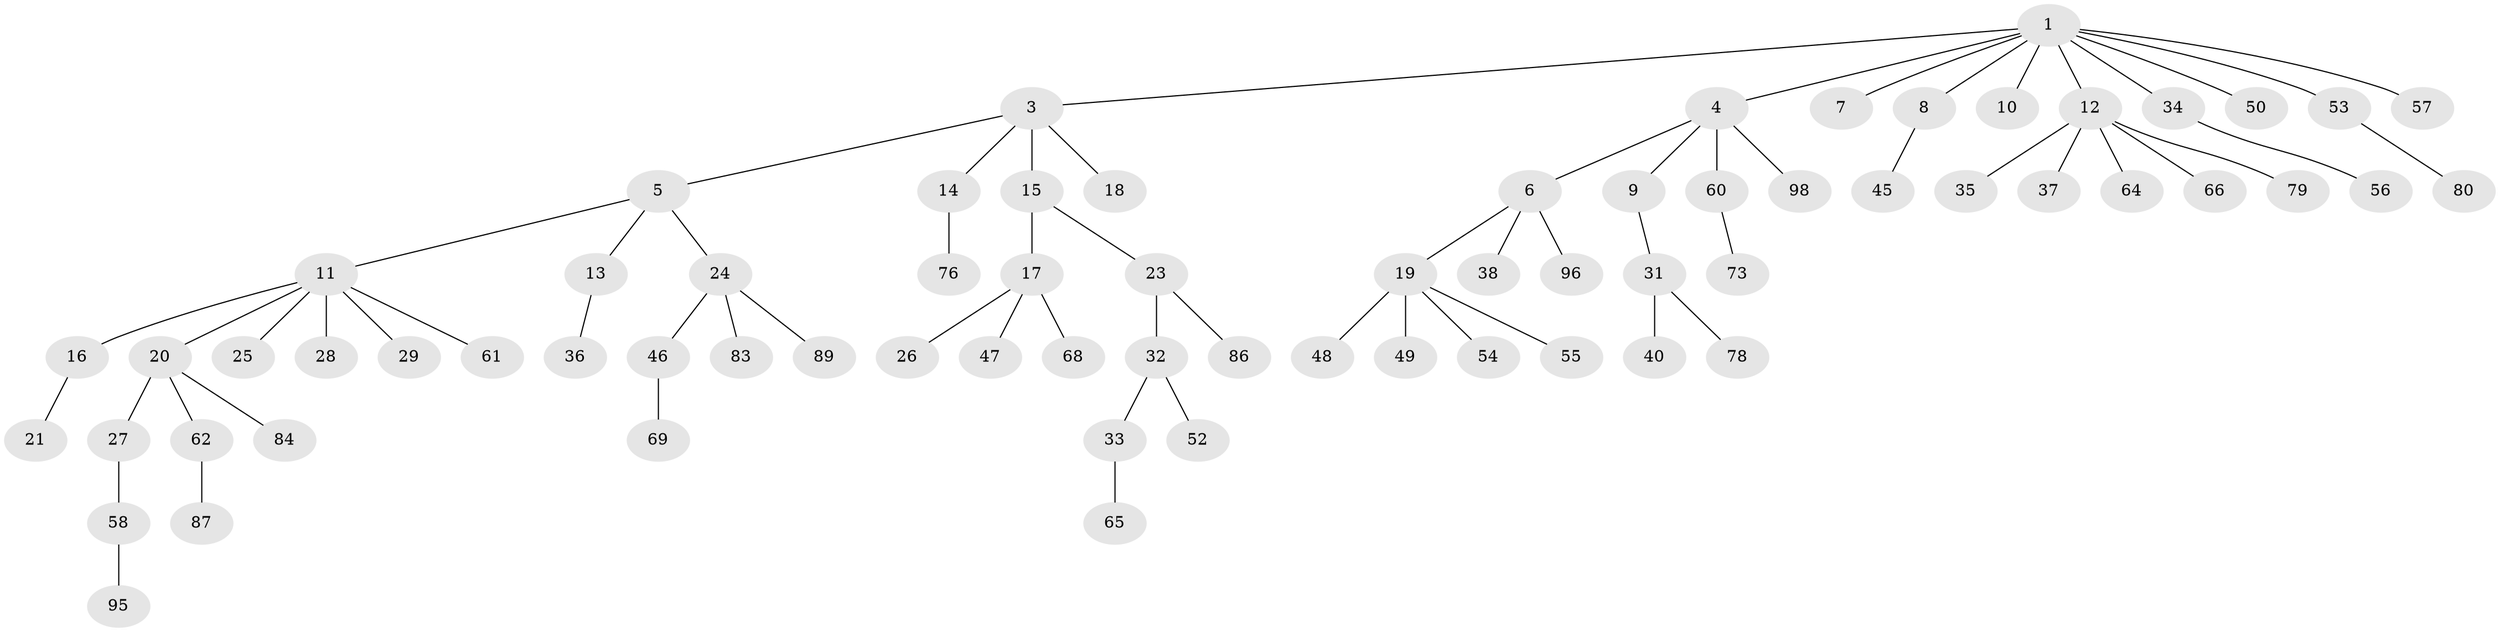 // original degree distribution, {4: 0.06, 8: 0.01, 5: 0.03, 7: 0.02, 1: 0.55, 2: 0.23, 3: 0.08, 6: 0.02}
// Generated by graph-tools (version 1.1) at 2025/19/03/04/25 18:19:07]
// undirected, 70 vertices, 69 edges
graph export_dot {
graph [start="1"]
  node [color=gray90,style=filled];
  1 [super="+2"];
  3;
  4 [super="+30+51"];
  5 [super="+67"];
  6;
  7;
  8;
  9 [super="+77"];
  10;
  11;
  12;
  13;
  14;
  15 [super="+94+43"];
  16;
  17;
  18;
  19 [super="+22+70"];
  20;
  21;
  23;
  24;
  25 [super="+74"];
  26;
  27;
  28;
  29 [super="+39"];
  31 [super="+59"];
  32;
  33 [super="+42"];
  34;
  35;
  36;
  37 [super="+44+63"];
  38;
  40;
  45;
  46 [super="+71"];
  47;
  48 [super="+75+82"];
  49 [super="+72"];
  50;
  52;
  53;
  54;
  55;
  56;
  57;
  58;
  60;
  61;
  62;
  64 [super="+97"];
  65;
  66;
  68;
  69;
  73;
  76;
  78 [super="+81"];
  79;
  80;
  83 [super="+91"];
  84;
  86;
  87;
  89 [super="+93"];
  95;
  96 [super="+99"];
  98;
  1 -- 7;
  1 -- 8;
  1 -- 12;
  1 -- 34;
  1 -- 3;
  1 -- 4;
  1 -- 10;
  1 -- 50;
  1 -- 53;
  1 -- 57;
  3 -- 5;
  3 -- 14;
  3 -- 15;
  3 -- 18;
  4 -- 6;
  4 -- 9;
  4 -- 60;
  4 -- 98;
  5 -- 11;
  5 -- 13;
  5 -- 24;
  6 -- 19;
  6 -- 38;
  6 -- 96;
  8 -- 45;
  9 -- 31;
  11 -- 16;
  11 -- 20;
  11 -- 25;
  11 -- 28;
  11 -- 29;
  11 -- 61;
  12 -- 35;
  12 -- 37;
  12 -- 64;
  12 -- 66;
  12 -- 79;
  13 -- 36;
  14 -- 76;
  15 -- 17;
  15 -- 23;
  16 -- 21;
  17 -- 26;
  17 -- 47;
  17 -- 68;
  19 -- 48;
  19 -- 54;
  19 -- 55;
  19 -- 49;
  20 -- 27;
  20 -- 62;
  20 -- 84;
  23 -- 32;
  23 -- 86;
  24 -- 46;
  24 -- 83;
  24 -- 89;
  27 -- 58;
  31 -- 40;
  31 -- 78;
  32 -- 33;
  32 -- 52;
  33 -- 65;
  34 -- 56;
  46 -- 69;
  53 -- 80;
  58 -- 95;
  60 -- 73;
  62 -- 87;
}
